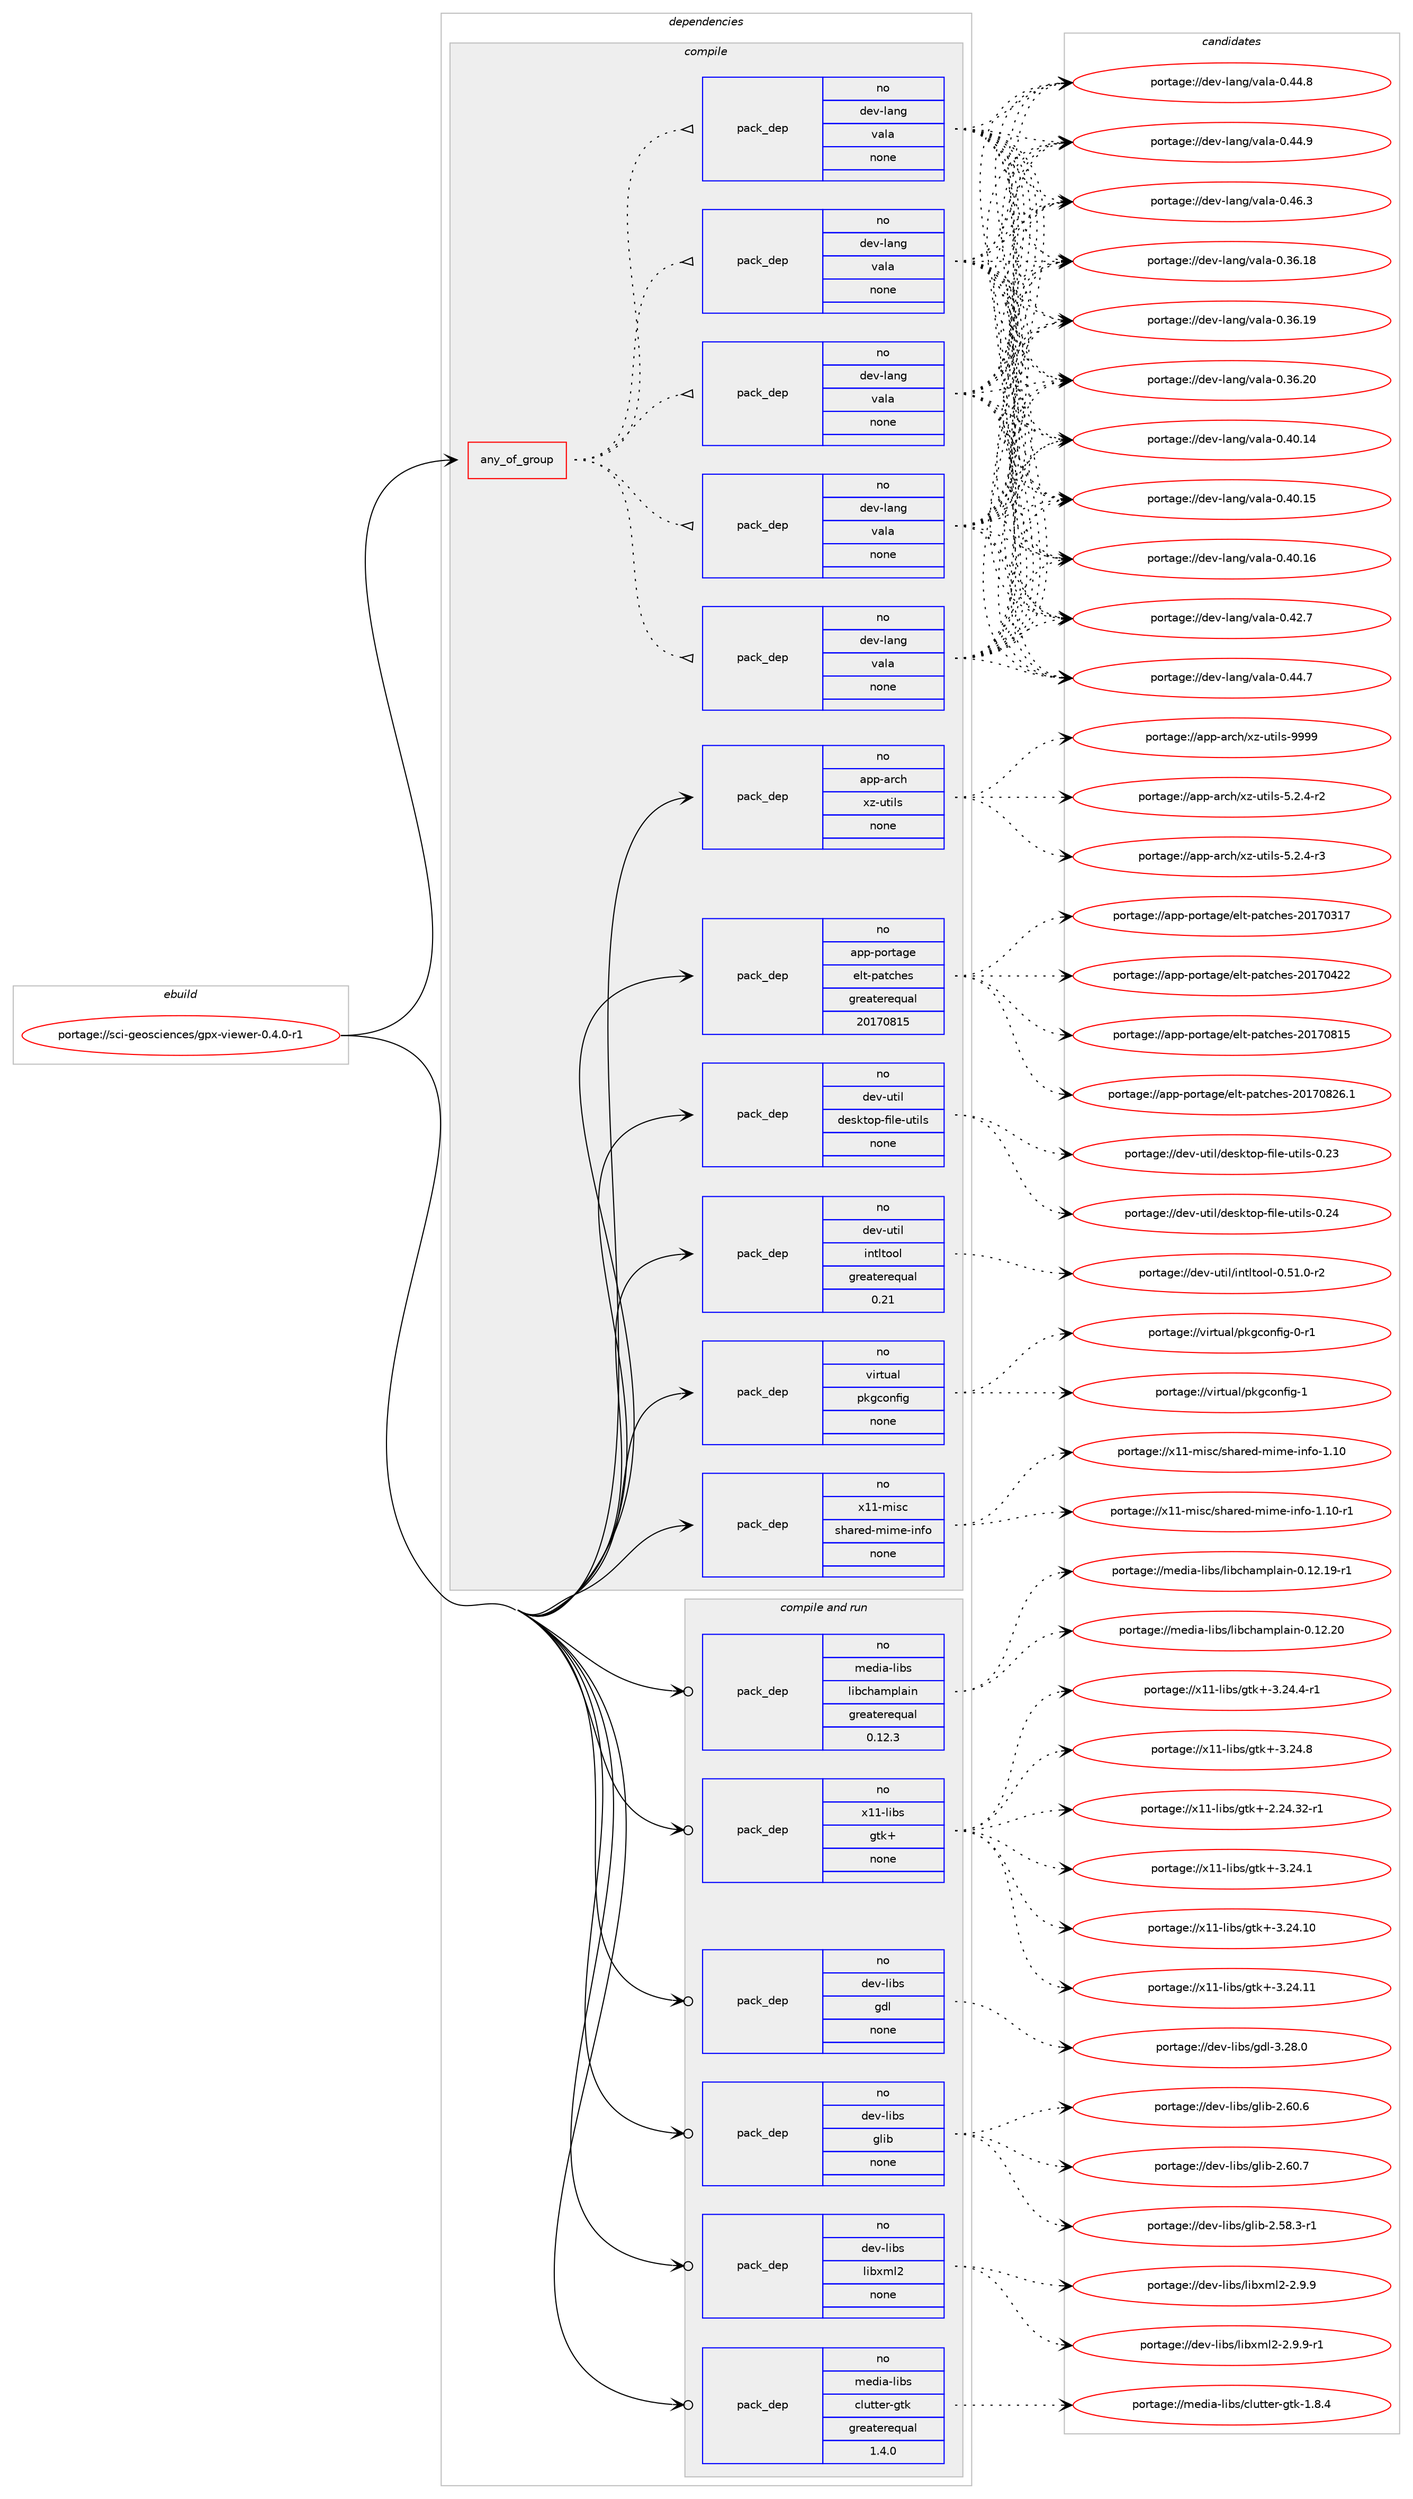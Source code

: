 digraph prolog {

# *************
# Graph options
# *************

newrank=true;
concentrate=true;
compound=true;
graph [rankdir=LR,fontname=Helvetica,fontsize=10,ranksep=1.5];#, ranksep=2.5, nodesep=0.2];
edge  [arrowhead=vee];
node  [fontname=Helvetica,fontsize=10];

# **********
# The ebuild
# **********

subgraph cluster_leftcol {
color=gray;
rank=same;
label=<<i>ebuild</i>>;
id [label="portage://sci-geosciences/gpx-viewer-0.4.0-r1", color=red, width=4, href="../sci-geosciences/gpx-viewer-0.4.0-r1.svg"];
}

# ****************
# The dependencies
# ****************

subgraph cluster_midcol {
color=gray;
label=<<i>dependencies</i>>;
subgraph cluster_compile {
fillcolor="#eeeeee";
style=filled;
label=<<i>compile</i>>;
subgraph any6368 {
dependency387068 [label=<<TABLE BORDER="0" CELLBORDER="1" CELLSPACING="0" CELLPADDING="4"><TR><TD CELLPADDING="10">any_of_group</TD></TR></TABLE>>, shape=none, color=red];subgraph pack284670 {
dependency387069 [label=<<TABLE BORDER="0" CELLBORDER="1" CELLSPACING="0" CELLPADDING="4" WIDTH="220"><TR><TD ROWSPAN="6" CELLPADDING="30">pack_dep</TD></TR><TR><TD WIDTH="110">no</TD></TR><TR><TD>dev-lang</TD></TR><TR><TD>vala</TD></TR><TR><TD>none</TD></TR><TR><TD></TD></TR></TABLE>>, shape=none, color=blue];
}
dependency387068:e -> dependency387069:w [weight=20,style="dotted",arrowhead="oinv"];
subgraph pack284671 {
dependency387070 [label=<<TABLE BORDER="0" CELLBORDER="1" CELLSPACING="0" CELLPADDING="4" WIDTH="220"><TR><TD ROWSPAN="6" CELLPADDING="30">pack_dep</TD></TR><TR><TD WIDTH="110">no</TD></TR><TR><TD>dev-lang</TD></TR><TR><TD>vala</TD></TR><TR><TD>none</TD></TR><TR><TD></TD></TR></TABLE>>, shape=none, color=blue];
}
dependency387068:e -> dependency387070:w [weight=20,style="dotted",arrowhead="oinv"];
subgraph pack284672 {
dependency387071 [label=<<TABLE BORDER="0" CELLBORDER="1" CELLSPACING="0" CELLPADDING="4" WIDTH="220"><TR><TD ROWSPAN="6" CELLPADDING="30">pack_dep</TD></TR><TR><TD WIDTH="110">no</TD></TR><TR><TD>dev-lang</TD></TR><TR><TD>vala</TD></TR><TR><TD>none</TD></TR><TR><TD></TD></TR></TABLE>>, shape=none, color=blue];
}
dependency387068:e -> dependency387071:w [weight=20,style="dotted",arrowhead="oinv"];
subgraph pack284673 {
dependency387072 [label=<<TABLE BORDER="0" CELLBORDER="1" CELLSPACING="0" CELLPADDING="4" WIDTH="220"><TR><TD ROWSPAN="6" CELLPADDING="30">pack_dep</TD></TR><TR><TD WIDTH="110">no</TD></TR><TR><TD>dev-lang</TD></TR><TR><TD>vala</TD></TR><TR><TD>none</TD></TR><TR><TD></TD></TR></TABLE>>, shape=none, color=blue];
}
dependency387068:e -> dependency387072:w [weight=20,style="dotted",arrowhead="oinv"];
subgraph pack284674 {
dependency387073 [label=<<TABLE BORDER="0" CELLBORDER="1" CELLSPACING="0" CELLPADDING="4" WIDTH="220"><TR><TD ROWSPAN="6" CELLPADDING="30">pack_dep</TD></TR><TR><TD WIDTH="110">no</TD></TR><TR><TD>dev-lang</TD></TR><TR><TD>vala</TD></TR><TR><TD>none</TD></TR><TR><TD></TD></TR></TABLE>>, shape=none, color=blue];
}
dependency387068:e -> dependency387073:w [weight=20,style="dotted",arrowhead="oinv"];
}
id:e -> dependency387068:w [weight=20,style="solid",arrowhead="vee"];
subgraph pack284675 {
dependency387074 [label=<<TABLE BORDER="0" CELLBORDER="1" CELLSPACING="0" CELLPADDING="4" WIDTH="220"><TR><TD ROWSPAN="6" CELLPADDING="30">pack_dep</TD></TR><TR><TD WIDTH="110">no</TD></TR><TR><TD>app-arch</TD></TR><TR><TD>xz-utils</TD></TR><TR><TD>none</TD></TR><TR><TD></TD></TR></TABLE>>, shape=none, color=blue];
}
id:e -> dependency387074:w [weight=20,style="solid",arrowhead="vee"];
subgraph pack284676 {
dependency387075 [label=<<TABLE BORDER="0" CELLBORDER="1" CELLSPACING="0" CELLPADDING="4" WIDTH="220"><TR><TD ROWSPAN="6" CELLPADDING="30">pack_dep</TD></TR><TR><TD WIDTH="110">no</TD></TR><TR><TD>app-portage</TD></TR><TR><TD>elt-patches</TD></TR><TR><TD>greaterequal</TD></TR><TR><TD>20170815</TD></TR></TABLE>>, shape=none, color=blue];
}
id:e -> dependency387075:w [weight=20,style="solid",arrowhead="vee"];
subgraph pack284677 {
dependency387076 [label=<<TABLE BORDER="0" CELLBORDER="1" CELLSPACING="0" CELLPADDING="4" WIDTH="220"><TR><TD ROWSPAN="6" CELLPADDING="30">pack_dep</TD></TR><TR><TD WIDTH="110">no</TD></TR><TR><TD>dev-util</TD></TR><TR><TD>desktop-file-utils</TD></TR><TR><TD>none</TD></TR><TR><TD></TD></TR></TABLE>>, shape=none, color=blue];
}
id:e -> dependency387076:w [weight=20,style="solid",arrowhead="vee"];
subgraph pack284678 {
dependency387077 [label=<<TABLE BORDER="0" CELLBORDER="1" CELLSPACING="0" CELLPADDING="4" WIDTH="220"><TR><TD ROWSPAN="6" CELLPADDING="30">pack_dep</TD></TR><TR><TD WIDTH="110">no</TD></TR><TR><TD>dev-util</TD></TR><TR><TD>intltool</TD></TR><TR><TD>greaterequal</TD></TR><TR><TD>0.21</TD></TR></TABLE>>, shape=none, color=blue];
}
id:e -> dependency387077:w [weight=20,style="solid",arrowhead="vee"];
subgraph pack284679 {
dependency387078 [label=<<TABLE BORDER="0" CELLBORDER="1" CELLSPACING="0" CELLPADDING="4" WIDTH="220"><TR><TD ROWSPAN="6" CELLPADDING="30">pack_dep</TD></TR><TR><TD WIDTH="110">no</TD></TR><TR><TD>virtual</TD></TR><TR><TD>pkgconfig</TD></TR><TR><TD>none</TD></TR><TR><TD></TD></TR></TABLE>>, shape=none, color=blue];
}
id:e -> dependency387078:w [weight=20,style="solid",arrowhead="vee"];
subgraph pack284680 {
dependency387079 [label=<<TABLE BORDER="0" CELLBORDER="1" CELLSPACING="0" CELLPADDING="4" WIDTH="220"><TR><TD ROWSPAN="6" CELLPADDING="30">pack_dep</TD></TR><TR><TD WIDTH="110">no</TD></TR><TR><TD>x11-misc</TD></TR><TR><TD>shared-mime-info</TD></TR><TR><TD>none</TD></TR><TR><TD></TD></TR></TABLE>>, shape=none, color=blue];
}
id:e -> dependency387079:w [weight=20,style="solid",arrowhead="vee"];
}
subgraph cluster_compileandrun {
fillcolor="#eeeeee";
style=filled;
label=<<i>compile and run</i>>;
subgraph pack284681 {
dependency387080 [label=<<TABLE BORDER="0" CELLBORDER="1" CELLSPACING="0" CELLPADDING="4" WIDTH="220"><TR><TD ROWSPAN="6" CELLPADDING="30">pack_dep</TD></TR><TR><TD WIDTH="110">no</TD></TR><TR><TD>dev-libs</TD></TR><TR><TD>gdl</TD></TR><TR><TD>none</TD></TR><TR><TD></TD></TR></TABLE>>, shape=none, color=blue];
}
id:e -> dependency387080:w [weight=20,style="solid",arrowhead="odotvee"];
subgraph pack284682 {
dependency387081 [label=<<TABLE BORDER="0" CELLBORDER="1" CELLSPACING="0" CELLPADDING="4" WIDTH="220"><TR><TD ROWSPAN="6" CELLPADDING="30">pack_dep</TD></TR><TR><TD WIDTH="110">no</TD></TR><TR><TD>dev-libs</TD></TR><TR><TD>glib</TD></TR><TR><TD>none</TD></TR><TR><TD></TD></TR></TABLE>>, shape=none, color=blue];
}
id:e -> dependency387081:w [weight=20,style="solid",arrowhead="odotvee"];
subgraph pack284683 {
dependency387082 [label=<<TABLE BORDER="0" CELLBORDER="1" CELLSPACING="0" CELLPADDING="4" WIDTH="220"><TR><TD ROWSPAN="6" CELLPADDING="30">pack_dep</TD></TR><TR><TD WIDTH="110">no</TD></TR><TR><TD>dev-libs</TD></TR><TR><TD>libxml2</TD></TR><TR><TD>none</TD></TR><TR><TD></TD></TR></TABLE>>, shape=none, color=blue];
}
id:e -> dependency387082:w [weight=20,style="solid",arrowhead="odotvee"];
subgraph pack284684 {
dependency387083 [label=<<TABLE BORDER="0" CELLBORDER="1" CELLSPACING="0" CELLPADDING="4" WIDTH="220"><TR><TD ROWSPAN="6" CELLPADDING="30">pack_dep</TD></TR><TR><TD WIDTH="110">no</TD></TR><TR><TD>media-libs</TD></TR><TR><TD>clutter-gtk</TD></TR><TR><TD>greaterequal</TD></TR><TR><TD>1.4.0</TD></TR></TABLE>>, shape=none, color=blue];
}
id:e -> dependency387083:w [weight=20,style="solid",arrowhead="odotvee"];
subgraph pack284685 {
dependency387084 [label=<<TABLE BORDER="0" CELLBORDER="1" CELLSPACING="0" CELLPADDING="4" WIDTH="220"><TR><TD ROWSPAN="6" CELLPADDING="30">pack_dep</TD></TR><TR><TD WIDTH="110">no</TD></TR><TR><TD>media-libs</TD></TR><TR><TD>libchamplain</TD></TR><TR><TD>greaterequal</TD></TR><TR><TD>0.12.3</TD></TR></TABLE>>, shape=none, color=blue];
}
id:e -> dependency387084:w [weight=20,style="solid",arrowhead="odotvee"];
subgraph pack284686 {
dependency387085 [label=<<TABLE BORDER="0" CELLBORDER="1" CELLSPACING="0" CELLPADDING="4" WIDTH="220"><TR><TD ROWSPAN="6" CELLPADDING="30">pack_dep</TD></TR><TR><TD WIDTH="110">no</TD></TR><TR><TD>x11-libs</TD></TR><TR><TD>gtk+</TD></TR><TR><TD>none</TD></TR><TR><TD></TD></TR></TABLE>>, shape=none, color=blue];
}
id:e -> dependency387085:w [weight=20,style="solid",arrowhead="odotvee"];
}
subgraph cluster_run {
fillcolor="#eeeeee";
style=filled;
label=<<i>run</i>>;
}
}

# **************
# The candidates
# **************

subgraph cluster_choices {
rank=same;
color=gray;
label=<<i>candidates</i>>;

subgraph choice284670 {
color=black;
nodesep=1;
choiceportage10010111845108971101034711897108974548465154464956 [label="portage://dev-lang/vala-0.36.18", color=red, width=4,href="../dev-lang/vala-0.36.18.svg"];
choiceportage10010111845108971101034711897108974548465154464957 [label="portage://dev-lang/vala-0.36.19", color=red, width=4,href="../dev-lang/vala-0.36.19.svg"];
choiceportage10010111845108971101034711897108974548465154465048 [label="portage://dev-lang/vala-0.36.20", color=red, width=4,href="../dev-lang/vala-0.36.20.svg"];
choiceportage10010111845108971101034711897108974548465248464952 [label="portage://dev-lang/vala-0.40.14", color=red, width=4,href="../dev-lang/vala-0.40.14.svg"];
choiceportage10010111845108971101034711897108974548465248464953 [label="portage://dev-lang/vala-0.40.15", color=red, width=4,href="../dev-lang/vala-0.40.15.svg"];
choiceportage10010111845108971101034711897108974548465248464954 [label="portage://dev-lang/vala-0.40.16", color=red, width=4,href="../dev-lang/vala-0.40.16.svg"];
choiceportage100101118451089711010347118971089745484652504655 [label="portage://dev-lang/vala-0.42.7", color=red, width=4,href="../dev-lang/vala-0.42.7.svg"];
choiceportage100101118451089711010347118971089745484652524655 [label="portage://dev-lang/vala-0.44.7", color=red, width=4,href="../dev-lang/vala-0.44.7.svg"];
choiceportage100101118451089711010347118971089745484652524656 [label="portage://dev-lang/vala-0.44.8", color=red, width=4,href="../dev-lang/vala-0.44.8.svg"];
choiceportage100101118451089711010347118971089745484652524657 [label="portage://dev-lang/vala-0.44.9", color=red, width=4,href="../dev-lang/vala-0.44.9.svg"];
choiceportage100101118451089711010347118971089745484652544651 [label="portage://dev-lang/vala-0.46.3", color=red, width=4,href="../dev-lang/vala-0.46.3.svg"];
dependency387069:e -> choiceportage10010111845108971101034711897108974548465154464956:w [style=dotted,weight="100"];
dependency387069:e -> choiceportage10010111845108971101034711897108974548465154464957:w [style=dotted,weight="100"];
dependency387069:e -> choiceportage10010111845108971101034711897108974548465154465048:w [style=dotted,weight="100"];
dependency387069:e -> choiceportage10010111845108971101034711897108974548465248464952:w [style=dotted,weight="100"];
dependency387069:e -> choiceportage10010111845108971101034711897108974548465248464953:w [style=dotted,weight="100"];
dependency387069:e -> choiceportage10010111845108971101034711897108974548465248464954:w [style=dotted,weight="100"];
dependency387069:e -> choiceportage100101118451089711010347118971089745484652504655:w [style=dotted,weight="100"];
dependency387069:e -> choiceportage100101118451089711010347118971089745484652524655:w [style=dotted,weight="100"];
dependency387069:e -> choiceportage100101118451089711010347118971089745484652524656:w [style=dotted,weight="100"];
dependency387069:e -> choiceportage100101118451089711010347118971089745484652524657:w [style=dotted,weight="100"];
dependency387069:e -> choiceportage100101118451089711010347118971089745484652544651:w [style=dotted,weight="100"];
}
subgraph choice284671 {
color=black;
nodesep=1;
choiceportage10010111845108971101034711897108974548465154464956 [label="portage://dev-lang/vala-0.36.18", color=red, width=4,href="../dev-lang/vala-0.36.18.svg"];
choiceportage10010111845108971101034711897108974548465154464957 [label="portage://dev-lang/vala-0.36.19", color=red, width=4,href="../dev-lang/vala-0.36.19.svg"];
choiceportage10010111845108971101034711897108974548465154465048 [label="portage://dev-lang/vala-0.36.20", color=red, width=4,href="../dev-lang/vala-0.36.20.svg"];
choiceportage10010111845108971101034711897108974548465248464952 [label="portage://dev-lang/vala-0.40.14", color=red, width=4,href="../dev-lang/vala-0.40.14.svg"];
choiceportage10010111845108971101034711897108974548465248464953 [label="portage://dev-lang/vala-0.40.15", color=red, width=4,href="../dev-lang/vala-0.40.15.svg"];
choiceportage10010111845108971101034711897108974548465248464954 [label="portage://dev-lang/vala-0.40.16", color=red, width=4,href="../dev-lang/vala-0.40.16.svg"];
choiceportage100101118451089711010347118971089745484652504655 [label="portage://dev-lang/vala-0.42.7", color=red, width=4,href="../dev-lang/vala-0.42.7.svg"];
choiceportage100101118451089711010347118971089745484652524655 [label="portage://dev-lang/vala-0.44.7", color=red, width=4,href="../dev-lang/vala-0.44.7.svg"];
choiceportage100101118451089711010347118971089745484652524656 [label="portage://dev-lang/vala-0.44.8", color=red, width=4,href="../dev-lang/vala-0.44.8.svg"];
choiceportage100101118451089711010347118971089745484652524657 [label="portage://dev-lang/vala-0.44.9", color=red, width=4,href="../dev-lang/vala-0.44.9.svg"];
choiceportage100101118451089711010347118971089745484652544651 [label="portage://dev-lang/vala-0.46.3", color=red, width=4,href="../dev-lang/vala-0.46.3.svg"];
dependency387070:e -> choiceportage10010111845108971101034711897108974548465154464956:w [style=dotted,weight="100"];
dependency387070:e -> choiceportage10010111845108971101034711897108974548465154464957:w [style=dotted,weight="100"];
dependency387070:e -> choiceportage10010111845108971101034711897108974548465154465048:w [style=dotted,weight="100"];
dependency387070:e -> choiceportage10010111845108971101034711897108974548465248464952:w [style=dotted,weight="100"];
dependency387070:e -> choiceportage10010111845108971101034711897108974548465248464953:w [style=dotted,weight="100"];
dependency387070:e -> choiceportage10010111845108971101034711897108974548465248464954:w [style=dotted,weight="100"];
dependency387070:e -> choiceportage100101118451089711010347118971089745484652504655:w [style=dotted,weight="100"];
dependency387070:e -> choiceportage100101118451089711010347118971089745484652524655:w [style=dotted,weight="100"];
dependency387070:e -> choiceportage100101118451089711010347118971089745484652524656:w [style=dotted,weight="100"];
dependency387070:e -> choiceportage100101118451089711010347118971089745484652524657:w [style=dotted,weight="100"];
dependency387070:e -> choiceportage100101118451089711010347118971089745484652544651:w [style=dotted,weight="100"];
}
subgraph choice284672 {
color=black;
nodesep=1;
choiceportage10010111845108971101034711897108974548465154464956 [label="portage://dev-lang/vala-0.36.18", color=red, width=4,href="../dev-lang/vala-0.36.18.svg"];
choiceportage10010111845108971101034711897108974548465154464957 [label="portage://dev-lang/vala-0.36.19", color=red, width=4,href="../dev-lang/vala-0.36.19.svg"];
choiceportage10010111845108971101034711897108974548465154465048 [label="portage://dev-lang/vala-0.36.20", color=red, width=4,href="../dev-lang/vala-0.36.20.svg"];
choiceportage10010111845108971101034711897108974548465248464952 [label="portage://dev-lang/vala-0.40.14", color=red, width=4,href="../dev-lang/vala-0.40.14.svg"];
choiceportage10010111845108971101034711897108974548465248464953 [label="portage://dev-lang/vala-0.40.15", color=red, width=4,href="../dev-lang/vala-0.40.15.svg"];
choiceportage10010111845108971101034711897108974548465248464954 [label="portage://dev-lang/vala-0.40.16", color=red, width=4,href="../dev-lang/vala-0.40.16.svg"];
choiceportage100101118451089711010347118971089745484652504655 [label="portage://dev-lang/vala-0.42.7", color=red, width=4,href="../dev-lang/vala-0.42.7.svg"];
choiceportage100101118451089711010347118971089745484652524655 [label="portage://dev-lang/vala-0.44.7", color=red, width=4,href="../dev-lang/vala-0.44.7.svg"];
choiceportage100101118451089711010347118971089745484652524656 [label="portage://dev-lang/vala-0.44.8", color=red, width=4,href="../dev-lang/vala-0.44.8.svg"];
choiceportage100101118451089711010347118971089745484652524657 [label="portage://dev-lang/vala-0.44.9", color=red, width=4,href="../dev-lang/vala-0.44.9.svg"];
choiceportage100101118451089711010347118971089745484652544651 [label="portage://dev-lang/vala-0.46.3", color=red, width=4,href="../dev-lang/vala-0.46.3.svg"];
dependency387071:e -> choiceportage10010111845108971101034711897108974548465154464956:w [style=dotted,weight="100"];
dependency387071:e -> choiceportage10010111845108971101034711897108974548465154464957:w [style=dotted,weight="100"];
dependency387071:e -> choiceportage10010111845108971101034711897108974548465154465048:w [style=dotted,weight="100"];
dependency387071:e -> choiceportage10010111845108971101034711897108974548465248464952:w [style=dotted,weight="100"];
dependency387071:e -> choiceportage10010111845108971101034711897108974548465248464953:w [style=dotted,weight="100"];
dependency387071:e -> choiceportage10010111845108971101034711897108974548465248464954:w [style=dotted,weight="100"];
dependency387071:e -> choiceportage100101118451089711010347118971089745484652504655:w [style=dotted,weight="100"];
dependency387071:e -> choiceportage100101118451089711010347118971089745484652524655:w [style=dotted,weight="100"];
dependency387071:e -> choiceportage100101118451089711010347118971089745484652524656:w [style=dotted,weight="100"];
dependency387071:e -> choiceportage100101118451089711010347118971089745484652524657:w [style=dotted,weight="100"];
dependency387071:e -> choiceportage100101118451089711010347118971089745484652544651:w [style=dotted,weight="100"];
}
subgraph choice284673 {
color=black;
nodesep=1;
choiceportage10010111845108971101034711897108974548465154464956 [label="portage://dev-lang/vala-0.36.18", color=red, width=4,href="../dev-lang/vala-0.36.18.svg"];
choiceportage10010111845108971101034711897108974548465154464957 [label="portage://dev-lang/vala-0.36.19", color=red, width=4,href="../dev-lang/vala-0.36.19.svg"];
choiceportage10010111845108971101034711897108974548465154465048 [label="portage://dev-lang/vala-0.36.20", color=red, width=4,href="../dev-lang/vala-0.36.20.svg"];
choiceportage10010111845108971101034711897108974548465248464952 [label="portage://dev-lang/vala-0.40.14", color=red, width=4,href="../dev-lang/vala-0.40.14.svg"];
choiceportage10010111845108971101034711897108974548465248464953 [label="portage://dev-lang/vala-0.40.15", color=red, width=4,href="../dev-lang/vala-0.40.15.svg"];
choiceportage10010111845108971101034711897108974548465248464954 [label="portage://dev-lang/vala-0.40.16", color=red, width=4,href="../dev-lang/vala-0.40.16.svg"];
choiceportage100101118451089711010347118971089745484652504655 [label="portage://dev-lang/vala-0.42.7", color=red, width=4,href="../dev-lang/vala-0.42.7.svg"];
choiceportage100101118451089711010347118971089745484652524655 [label="portage://dev-lang/vala-0.44.7", color=red, width=4,href="../dev-lang/vala-0.44.7.svg"];
choiceportage100101118451089711010347118971089745484652524656 [label="portage://dev-lang/vala-0.44.8", color=red, width=4,href="../dev-lang/vala-0.44.8.svg"];
choiceportage100101118451089711010347118971089745484652524657 [label="portage://dev-lang/vala-0.44.9", color=red, width=4,href="../dev-lang/vala-0.44.9.svg"];
choiceportage100101118451089711010347118971089745484652544651 [label="portage://dev-lang/vala-0.46.3", color=red, width=4,href="../dev-lang/vala-0.46.3.svg"];
dependency387072:e -> choiceportage10010111845108971101034711897108974548465154464956:w [style=dotted,weight="100"];
dependency387072:e -> choiceportage10010111845108971101034711897108974548465154464957:w [style=dotted,weight="100"];
dependency387072:e -> choiceportage10010111845108971101034711897108974548465154465048:w [style=dotted,weight="100"];
dependency387072:e -> choiceportage10010111845108971101034711897108974548465248464952:w [style=dotted,weight="100"];
dependency387072:e -> choiceportage10010111845108971101034711897108974548465248464953:w [style=dotted,weight="100"];
dependency387072:e -> choiceportage10010111845108971101034711897108974548465248464954:w [style=dotted,weight="100"];
dependency387072:e -> choiceportage100101118451089711010347118971089745484652504655:w [style=dotted,weight="100"];
dependency387072:e -> choiceportage100101118451089711010347118971089745484652524655:w [style=dotted,weight="100"];
dependency387072:e -> choiceportage100101118451089711010347118971089745484652524656:w [style=dotted,weight="100"];
dependency387072:e -> choiceportage100101118451089711010347118971089745484652524657:w [style=dotted,weight="100"];
dependency387072:e -> choiceportage100101118451089711010347118971089745484652544651:w [style=dotted,weight="100"];
}
subgraph choice284674 {
color=black;
nodesep=1;
choiceportage10010111845108971101034711897108974548465154464956 [label="portage://dev-lang/vala-0.36.18", color=red, width=4,href="../dev-lang/vala-0.36.18.svg"];
choiceportage10010111845108971101034711897108974548465154464957 [label="portage://dev-lang/vala-0.36.19", color=red, width=4,href="../dev-lang/vala-0.36.19.svg"];
choiceportage10010111845108971101034711897108974548465154465048 [label="portage://dev-lang/vala-0.36.20", color=red, width=4,href="../dev-lang/vala-0.36.20.svg"];
choiceportage10010111845108971101034711897108974548465248464952 [label="portage://dev-lang/vala-0.40.14", color=red, width=4,href="../dev-lang/vala-0.40.14.svg"];
choiceportage10010111845108971101034711897108974548465248464953 [label="portage://dev-lang/vala-0.40.15", color=red, width=4,href="../dev-lang/vala-0.40.15.svg"];
choiceportage10010111845108971101034711897108974548465248464954 [label="portage://dev-lang/vala-0.40.16", color=red, width=4,href="../dev-lang/vala-0.40.16.svg"];
choiceportage100101118451089711010347118971089745484652504655 [label="portage://dev-lang/vala-0.42.7", color=red, width=4,href="../dev-lang/vala-0.42.7.svg"];
choiceportage100101118451089711010347118971089745484652524655 [label="portage://dev-lang/vala-0.44.7", color=red, width=4,href="../dev-lang/vala-0.44.7.svg"];
choiceportage100101118451089711010347118971089745484652524656 [label="portage://dev-lang/vala-0.44.8", color=red, width=4,href="../dev-lang/vala-0.44.8.svg"];
choiceportage100101118451089711010347118971089745484652524657 [label="portage://dev-lang/vala-0.44.9", color=red, width=4,href="../dev-lang/vala-0.44.9.svg"];
choiceportage100101118451089711010347118971089745484652544651 [label="portage://dev-lang/vala-0.46.3", color=red, width=4,href="../dev-lang/vala-0.46.3.svg"];
dependency387073:e -> choiceportage10010111845108971101034711897108974548465154464956:w [style=dotted,weight="100"];
dependency387073:e -> choiceportage10010111845108971101034711897108974548465154464957:w [style=dotted,weight="100"];
dependency387073:e -> choiceportage10010111845108971101034711897108974548465154465048:w [style=dotted,weight="100"];
dependency387073:e -> choiceportage10010111845108971101034711897108974548465248464952:w [style=dotted,weight="100"];
dependency387073:e -> choiceportage10010111845108971101034711897108974548465248464953:w [style=dotted,weight="100"];
dependency387073:e -> choiceportage10010111845108971101034711897108974548465248464954:w [style=dotted,weight="100"];
dependency387073:e -> choiceportage100101118451089711010347118971089745484652504655:w [style=dotted,weight="100"];
dependency387073:e -> choiceportage100101118451089711010347118971089745484652524655:w [style=dotted,weight="100"];
dependency387073:e -> choiceportage100101118451089711010347118971089745484652524656:w [style=dotted,weight="100"];
dependency387073:e -> choiceportage100101118451089711010347118971089745484652524657:w [style=dotted,weight="100"];
dependency387073:e -> choiceportage100101118451089711010347118971089745484652544651:w [style=dotted,weight="100"];
}
subgraph choice284675 {
color=black;
nodesep=1;
choiceportage9711211245971149910447120122451171161051081154553465046524511450 [label="portage://app-arch/xz-utils-5.2.4-r2", color=red, width=4,href="../app-arch/xz-utils-5.2.4-r2.svg"];
choiceportage9711211245971149910447120122451171161051081154553465046524511451 [label="portage://app-arch/xz-utils-5.2.4-r3", color=red, width=4,href="../app-arch/xz-utils-5.2.4-r3.svg"];
choiceportage9711211245971149910447120122451171161051081154557575757 [label="portage://app-arch/xz-utils-9999", color=red, width=4,href="../app-arch/xz-utils-9999.svg"];
dependency387074:e -> choiceportage9711211245971149910447120122451171161051081154553465046524511450:w [style=dotted,weight="100"];
dependency387074:e -> choiceportage9711211245971149910447120122451171161051081154553465046524511451:w [style=dotted,weight="100"];
dependency387074:e -> choiceportage9711211245971149910447120122451171161051081154557575757:w [style=dotted,weight="100"];
}
subgraph choice284676 {
color=black;
nodesep=1;
choiceportage97112112451121111141169710310147101108116451129711699104101115455048495548514955 [label="portage://app-portage/elt-patches-20170317", color=red, width=4,href="../app-portage/elt-patches-20170317.svg"];
choiceportage97112112451121111141169710310147101108116451129711699104101115455048495548525050 [label="portage://app-portage/elt-patches-20170422", color=red, width=4,href="../app-portage/elt-patches-20170422.svg"];
choiceportage97112112451121111141169710310147101108116451129711699104101115455048495548564953 [label="portage://app-portage/elt-patches-20170815", color=red, width=4,href="../app-portage/elt-patches-20170815.svg"];
choiceportage971121124511211111411697103101471011081164511297116991041011154550484955485650544649 [label="portage://app-portage/elt-patches-20170826.1", color=red, width=4,href="../app-portage/elt-patches-20170826.1.svg"];
dependency387075:e -> choiceportage97112112451121111141169710310147101108116451129711699104101115455048495548514955:w [style=dotted,weight="100"];
dependency387075:e -> choiceportage97112112451121111141169710310147101108116451129711699104101115455048495548525050:w [style=dotted,weight="100"];
dependency387075:e -> choiceportage97112112451121111141169710310147101108116451129711699104101115455048495548564953:w [style=dotted,weight="100"];
dependency387075:e -> choiceportage971121124511211111411697103101471011081164511297116991041011154550484955485650544649:w [style=dotted,weight="100"];
}
subgraph choice284677 {
color=black;
nodesep=1;
choiceportage100101118451171161051084710010111510711611111245102105108101451171161051081154548465051 [label="portage://dev-util/desktop-file-utils-0.23", color=red, width=4,href="../dev-util/desktop-file-utils-0.23.svg"];
choiceportage100101118451171161051084710010111510711611111245102105108101451171161051081154548465052 [label="portage://dev-util/desktop-file-utils-0.24", color=red, width=4,href="../dev-util/desktop-file-utils-0.24.svg"];
dependency387076:e -> choiceportage100101118451171161051084710010111510711611111245102105108101451171161051081154548465051:w [style=dotted,weight="100"];
dependency387076:e -> choiceportage100101118451171161051084710010111510711611111245102105108101451171161051081154548465052:w [style=dotted,weight="100"];
}
subgraph choice284678 {
color=black;
nodesep=1;
choiceportage1001011184511711610510847105110116108116111111108454846534946484511450 [label="portage://dev-util/intltool-0.51.0-r2", color=red, width=4,href="../dev-util/intltool-0.51.0-r2.svg"];
dependency387077:e -> choiceportage1001011184511711610510847105110116108116111111108454846534946484511450:w [style=dotted,weight="100"];
}
subgraph choice284679 {
color=black;
nodesep=1;
choiceportage11810511411611797108471121071039911111010210510345484511449 [label="portage://virtual/pkgconfig-0-r1", color=red, width=4,href="../virtual/pkgconfig-0-r1.svg"];
choiceportage1181051141161179710847112107103991111101021051034549 [label="portage://virtual/pkgconfig-1", color=red, width=4,href="../virtual/pkgconfig-1.svg"];
dependency387078:e -> choiceportage11810511411611797108471121071039911111010210510345484511449:w [style=dotted,weight="100"];
dependency387078:e -> choiceportage1181051141161179710847112107103991111101021051034549:w [style=dotted,weight="100"];
}
subgraph choice284680 {
color=black;
nodesep=1;
choiceportage12049494510910511599471151049711410110045109105109101451051101021114549464948 [label="portage://x11-misc/shared-mime-info-1.10", color=red, width=4,href="../x11-misc/shared-mime-info-1.10.svg"];
choiceportage120494945109105115994711510497114101100451091051091014510511010211145494649484511449 [label="portage://x11-misc/shared-mime-info-1.10-r1", color=red, width=4,href="../x11-misc/shared-mime-info-1.10-r1.svg"];
dependency387079:e -> choiceportage12049494510910511599471151049711410110045109105109101451051101021114549464948:w [style=dotted,weight="100"];
dependency387079:e -> choiceportage120494945109105115994711510497114101100451091051091014510511010211145494649484511449:w [style=dotted,weight="100"];
}
subgraph choice284681 {
color=black;
nodesep=1;
choiceportage10010111845108105981154710310010845514650564648 [label="portage://dev-libs/gdl-3.28.0", color=red, width=4,href="../dev-libs/gdl-3.28.0.svg"];
dependency387080:e -> choiceportage10010111845108105981154710310010845514650564648:w [style=dotted,weight="100"];
}
subgraph choice284682 {
color=black;
nodesep=1;
choiceportage10010111845108105981154710310810598455046535646514511449 [label="portage://dev-libs/glib-2.58.3-r1", color=red, width=4,href="../dev-libs/glib-2.58.3-r1.svg"];
choiceportage1001011184510810598115471031081059845504654484654 [label="portage://dev-libs/glib-2.60.6", color=red, width=4,href="../dev-libs/glib-2.60.6.svg"];
choiceportage1001011184510810598115471031081059845504654484655 [label="portage://dev-libs/glib-2.60.7", color=red, width=4,href="../dev-libs/glib-2.60.7.svg"];
dependency387081:e -> choiceportage10010111845108105981154710310810598455046535646514511449:w [style=dotted,weight="100"];
dependency387081:e -> choiceportage1001011184510810598115471031081059845504654484654:w [style=dotted,weight="100"];
dependency387081:e -> choiceportage1001011184510810598115471031081059845504654484655:w [style=dotted,weight="100"];
}
subgraph choice284683 {
color=black;
nodesep=1;
choiceportage1001011184510810598115471081059812010910850455046574657 [label="portage://dev-libs/libxml2-2.9.9", color=red, width=4,href="../dev-libs/libxml2-2.9.9.svg"];
choiceportage10010111845108105981154710810598120109108504550465746574511449 [label="portage://dev-libs/libxml2-2.9.9-r1", color=red, width=4,href="../dev-libs/libxml2-2.9.9-r1.svg"];
dependency387082:e -> choiceportage1001011184510810598115471081059812010910850455046574657:w [style=dotted,weight="100"];
dependency387082:e -> choiceportage10010111845108105981154710810598120109108504550465746574511449:w [style=dotted,weight="100"];
}
subgraph choice284684 {
color=black;
nodesep=1;
choiceportage109101100105974510810598115479910811711611610111445103116107454946564652 [label="portage://media-libs/clutter-gtk-1.8.4", color=red, width=4,href="../media-libs/clutter-gtk-1.8.4.svg"];
dependency387083:e -> choiceportage109101100105974510810598115479910811711611610111445103116107454946564652:w [style=dotted,weight="100"];
}
subgraph choice284685 {
color=black;
nodesep=1;
choiceportage109101100105974510810598115471081059899104971091121089710511045484649504649574511449 [label="portage://media-libs/libchamplain-0.12.19-r1", color=red, width=4,href="../media-libs/libchamplain-0.12.19-r1.svg"];
choiceportage10910110010597451081059811547108105989910497109112108971051104548464950465048 [label="portage://media-libs/libchamplain-0.12.20", color=red, width=4,href="../media-libs/libchamplain-0.12.20.svg"];
dependency387084:e -> choiceportage109101100105974510810598115471081059899104971091121089710511045484649504649574511449:w [style=dotted,weight="100"];
dependency387084:e -> choiceportage10910110010597451081059811547108105989910497109112108971051104548464950465048:w [style=dotted,weight="100"];
}
subgraph choice284686 {
color=black;
nodesep=1;
choiceportage12049494510810598115471031161074345504650524651504511449 [label="portage://x11-libs/gtk+-2.24.32-r1", color=red, width=4,href="../x11-libs/gtk+-2.24.32-r1.svg"];
choiceportage12049494510810598115471031161074345514650524649 [label="portage://x11-libs/gtk+-3.24.1", color=red, width=4,href="../x11-libs/gtk+-3.24.1.svg"];
choiceportage1204949451081059811547103116107434551465052464948 [label="portage://x11-libs/gtk+-3.24.10", color=red, width=4,href="../x11-libs/gtk+-3.24.10.svg"];
choiceportage1204949451081059811547103116107434551465052464949 [label="portage://x11-libs/gtk+-3.24.11", color=red, width=4,href="../x11-libs/gtk+-3.24.11.svg"];
choiceportage120494945108105981154710311610743455146505246524511449 [label="portage://x11-libs/gtk+-3.24.4-r1", color=red, width=4,href="../x11-libs/gtk+-3.24.4-r1.svg"];
choiceportage12049494510810598115471031161074345514650524656 [label="portage://x11-libs/gtk+-3.24.8", color=red, width=4,href="../x11-libs/gtk+-3.24.8.svg"];
dependency387085:e -> choiceportage12049494510810598115471031161074345504650524651504511449:w [style=dotted,weight="100"];
dependency387085:e -> choiceportage12049494510810598115471031161074345514650524649:w [style=dotted,weight="100"];
dependency387085:e -> choiceportage1204949451081059811547103116107434551465052464948:w [style=dotted,weight="100"];
dependency387085:e -> choiceportage1204949451081059811547103116107434551465052464949:w [style=dotted,weight="100"];
dependency387085:e -> choiceportage120494945108105981154710311610743455146505246524511449:w [style=dotted,weight="100"];
dependency387085:e -> choiceportage12049494510810598115471031161074345514650524656:w [style=dotted,weight="100"];
}
}

}
